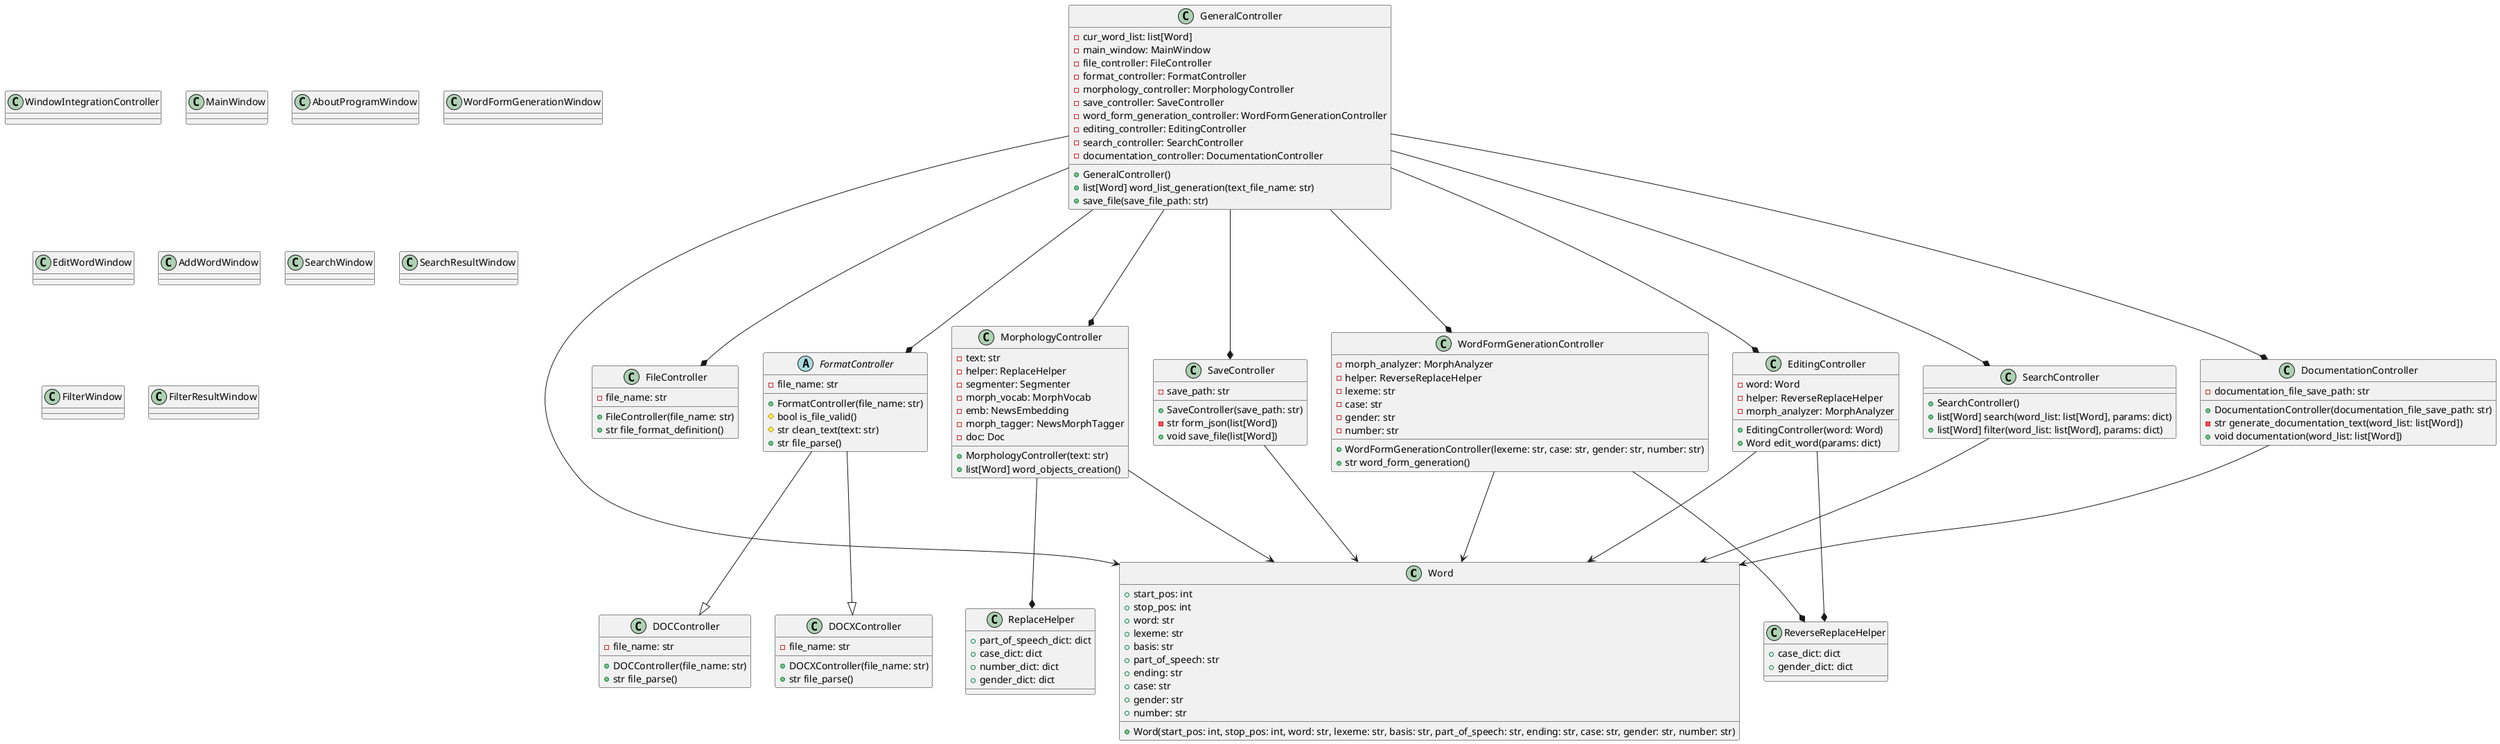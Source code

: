@startuml
'https://plantuml.com/class-diagram

class Word {
    + start_pos: int
    + stop_pos: int
    + word: str
    + lexeme: str
    + basis: str
    + part_of_speech: str
    + ending: str
    + case: str
    + gender: str
    + number: str
    + Word(start_pos: int, stop_pos: int, word: str, lexeme: str, basis: str, part_of_speech: str, ending: str, case: str, gender: str, number: str)
}

class ReplaceHelper {
    + part_of_speech_dict: dict
    + case_dict: dict
    + number_dict: dict
    + gender_dict: dict
}

class ReverseReplaceHelper {
    + case_dict: dict
    + gender_dict: dict
}

class GeneralController {
    - cur_word_list: list[Word]
    - main_window: MainWindow
    - file_controller: FileController
    - format_controller: FormatController
    - morphology_controller: MorphologyController
    - save_controller: SaveController
    - word_form_generation_controller: WordFormGenerationController
    - editing_controller: EditingController
    - search_controller: SearchController
    - documentation_controller: DocumentationController
    + GeneralController()
    + list[Word] word_list_generation(text_file_name: str)
    + save_file(save_file_path: str)
}

class FileController {
    - file_name: str
    + FileController(file_name: str)
    + str file_format_definition()
}

abstract class FormatController {
    - file_name: str
    + FormatController(file_name: str)
    # bool is_file_valid()
    # str clean_text(text: str)
    + str file_parse()
}

class DOCController {
    - file_name: str
    + DOCController(file_name: str)
    + str file_parse()
}

class DOCXController {
    - file_name: str
    + DOCXController(file_name: str)
    + str file_parse()
}

class MorphologyController {
    - text: str
    - helper: ReplaceHelper
    - segmenter: Segmenter
    - morph_vocab: MorphVocab
    - emb: NewsEmbedding
    - morph_tagger: NewsMorphTagger
    - doc: Doc
    + MorphologyController(text: str)
    + list[Word] word_objects_creation()
}

class SaveController {
    - save_path: str
    + SaveController(save_path: str)
    - str form_json(list[Word])
    + void save_file(list[Word])
}

class WordFormGenerationController {
    - morph_analyzer: MorphAnalyzer
    - helper: ReverseReplaceHelper
    - lexeme: str
    - case: str
    - gender: str
    - number: str
    + WordFormGenerationController(lexeme: str, case: str, gender: str, number: str)
    + str word_form_generation()
}

class EditingController {
    - word: Word
    - helper: ReverseReplaceHelper
    - morph_analyzer: MorphAnalyzer
    + EditingController(word: Word)
    + Word edit_word(params: dict)
}

class SearchController {
    + SearchController()
    + list[Word] search(word_list: list[Word], params: dict)
    + list[Word] filter(word_list: list[Word], params: dict)
}

class DocumentationController {
    - documentation_file_save_path: str
    + DocumentationController(documentation_file_save_path: str)
    - str generate_documentation_text(word_list: list[Word])
    + void documentation(word_list: list[Word])
}

class WindowIntegrationController {

}

class MainWindow {

}

class AboutProgramWindow {

}

class WordFormGenerationWindow {

}

class EditWordWindow {

}

class AddWordWindow {

}

class SearchWindow {

}

class SearchResultWindow {

}

class FilterWindow {

}

class FilterResultWindow {

}

GeneralController ---> Word
GeneralController ---* FileController
GeneralController ---* FormatController
GeneralController ---* MorphologyController
GeneralController ---* SaveController
GeneralController ---* WordFormGenerationController
GeneralController ---* EditingController
GeneralController ---* SearchController
GeneralController ---* DocumentationController

FormatController ---|> DOCController
FormatController ---|> DOCXController

MorphologyController ---> Word
MorphologyController ---* ReplaceHelper

SaveController ---> Word

WordFormGenerationController ---> Word
WordFormGenerationController ---* ReverseReplaceHelper

EditingController ---> Word
EditingController ---* ReverseReplaceHelper

SearchController ---> Word

DocumentationController ---> Word

@enduml